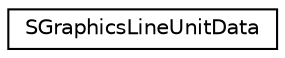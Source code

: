 digraph "类继承关系图"
{
  edge [fontname="Helvetica",fontsize="10",labelfontname="Helvetica",labelfontsize="10"];
  node [fontname="Helvetica",fontsize="10",shape=record];
  rankdir="LR";
  Node0 [label="SGraphicsLineUnitData",height=0.2,width=0.4,color="black", fillcolor="white", style="filled",URL="$struct_s_graphics_line_unit_data.html"];
}

